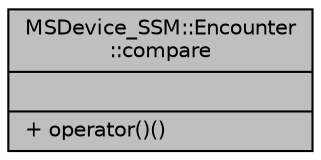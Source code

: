 digraph "MSDevice_SSM::Encounter::compare"
{
  edge [fontname="Helvetica",fontsize="10",labelfontname="Helvetica",labelfontsize="10"];
  node [fontname="Helvetica",fontsize="10",shape=record];
  Node1 [label="{MSDevice_SSM::Encounter\l::compare\n||+ operator()()\l}",height=0.2,width=0.4,color="black", fillcolor="grey75", style="filled", fontcolor="black"];
}
